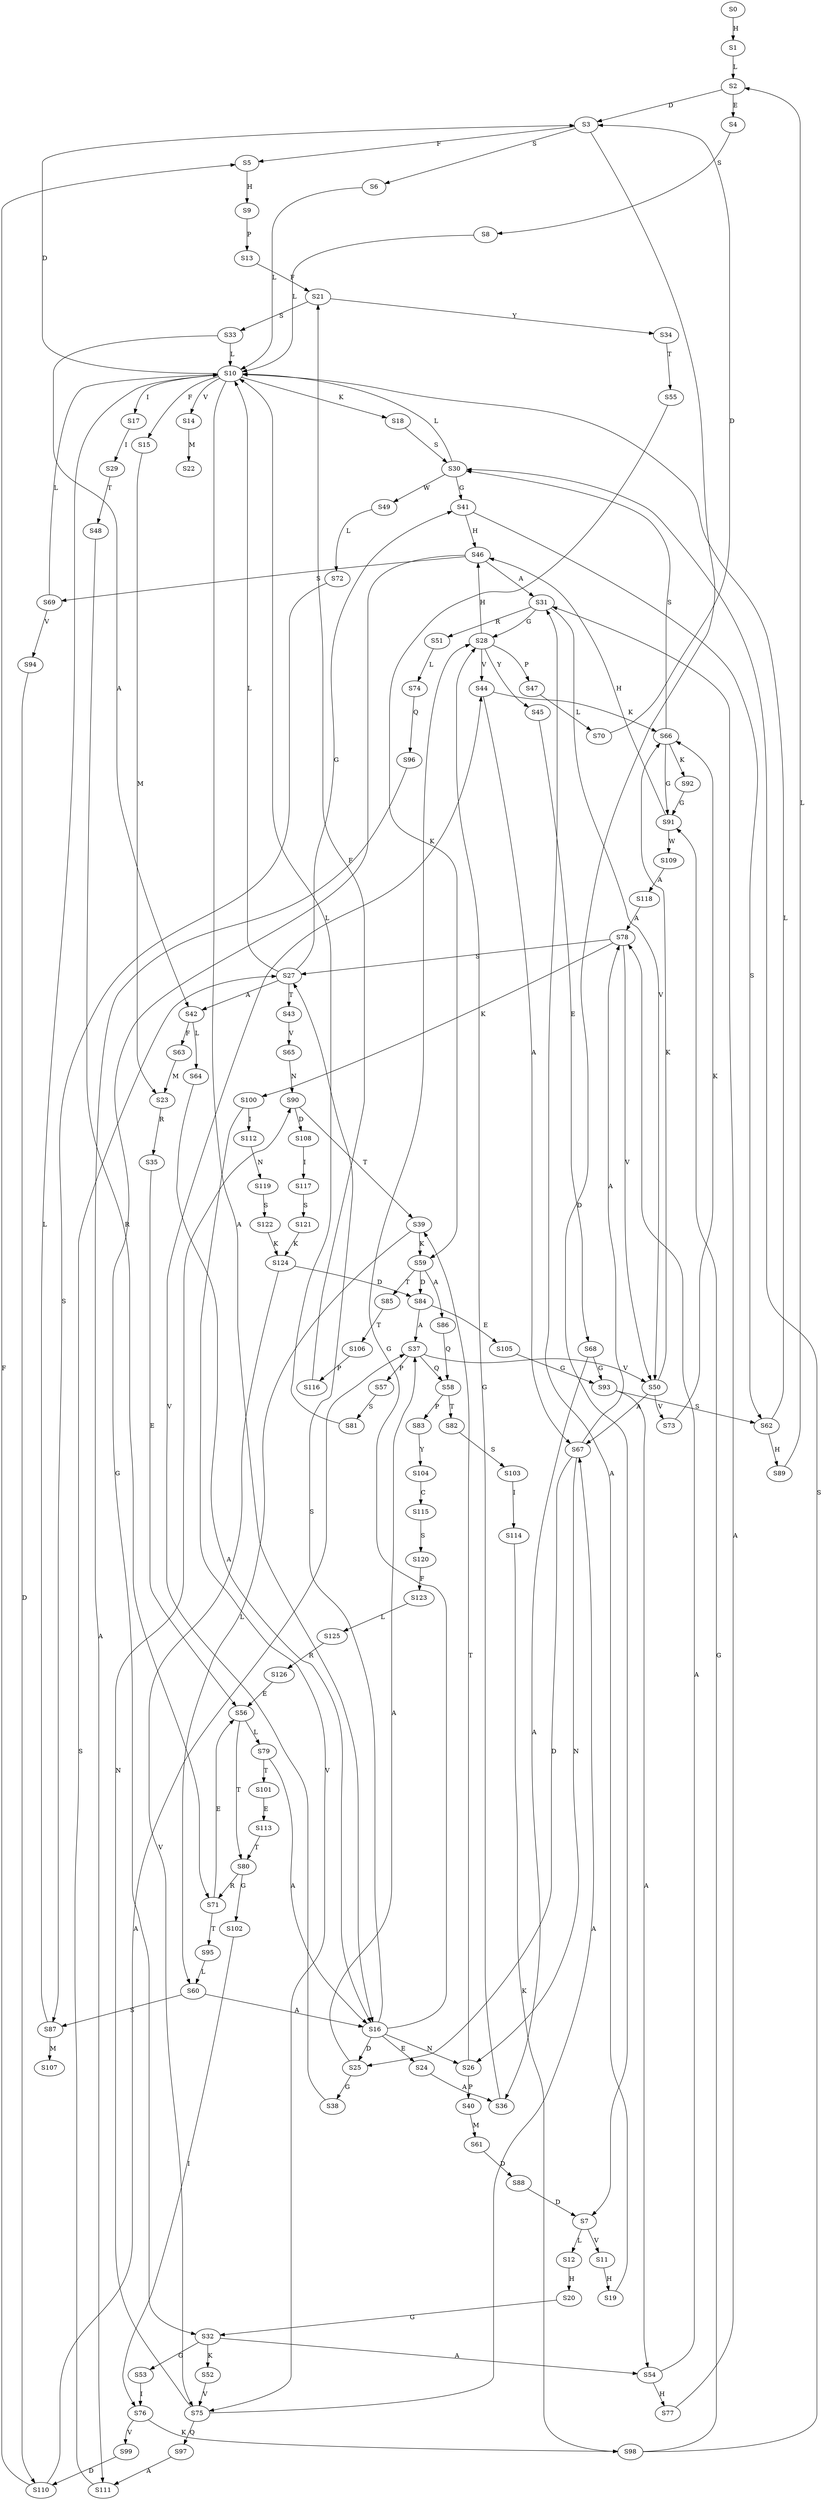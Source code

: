 strict digraph  {
	S0 -> S1 [ label = H ];
	S1 -> S2 [ label = L ];
	S2 -> S3 [ label = D ];
	S2 -> S4 [ label = E ];
	S3 -> S5 [ label = F ];
	S3 -> S6 [ label = S ];
	S3 -> S7 [ label = D ];
	S4 -> S8 [ label = S ];
	S5 -> S9 [ label = H ];
	S6 -> S10 [ label = L ];
	S7 -> S11 [ label = V ];
	S7 -> S12 [ label = L ];
	S8 -> S10 [ label = L ];
	S9 -> S13 [ label = P ];
	S10 -> S14 [ label = V ];
	S10 -> S15 [ label = F ];
	S10 -> S3 [ label = D ];
	S10 -> S16 [ label = A ];
	S10 -> S17 [ label = I ];
	S10 -> S18 [ label = K ];
	S11 -> S19 [ label = H ];
	S12 -> S20 [ label = H ];
	S13 -> S21 [ label = F ];
	S14 -> S22 [ label = M ];
	S15 -> S23 [ label = M ];
	S16 -> S24 [ label = E ];
	S16 -> S25 [ label = D ];
	S16 -> S26 [ label = N ];
	S16 -> S27 [ label = S ];
	S16 -> S28 [ label = G ];
	S17 -> S29 [ label = I ];
	S18 -> S30 [ label = S ];
	S19 -> S31 [ label = A ];
	S20 -> S32 [ label = G ];
	S21 -> S33 [ label = S ];
	S21 -> S34 [ label = Y ];
	S23 -> S35 [ label = R ];
	S24 -> S36 [ label = A ];
	S25 -> S37 [ label = A ];
	S25 -> S38 [ label = G ];
	S26 -> S39 [ label = T ];
	S26 -> S40 [ label = P ];
	S27 -> S41 [ label = G ];
	S27 -> S10 [ label = L ];
	S27 -> S42 [ label = A ];
	S27 -> S43 [ label = T ];
	S28 -> S44 [ label = V ];
	S28 -> S45 [ label = Y ];
	S28 -> S46 [ label = H ];
	S28 -> S47 [ label = P ];
	S29 -> S48 [ label = T ];
	S30 -> S49 [ label = W ];
	S30 -> S41 [ label = G ];
	S30 -> S10 [ label = L ];
	S31 -> S28 [ label = G ];
	S31 -> S50 [ label = V ];
	S31 -> S51 [ label = R ];
	S32 -> S52 [ label = K ];
	S32 -> S53 [ label = G ];
	S32 -> S54 [ label = A ];
	S33 -> S10 [ label = L ];
	S33 -> S42 [ label = A ];
	S34 -> S55 [ label = T ];
	S35 -> S56 [ label = E ];
	S36 -> S28 [ label = G ];
	S37 -> S57 [ label = P ];
	S37 -> S50 [ label = V ];
	S37 -> S58 [ label = Q ];
	S38 -> S44 [ label = V ];
	S39 -> S59 [ label = K ];
	S39 -> S60 [ label = L ];
	S40 -> S61 [ label = M ];
	S41 -> S46 [ label = H ];
	S41 -> S62 [ label = S ];
	S42 -> S63 [ label = F ];
	S42 -> S64 [ label = L ];
	S43 -> S65 [ label = V ];
	S44 -> S66 [ label = K ];
	S44 -> S67 [ label = A ];
	S45 -> S68 [ label = E ];
	S46 -> S69 [ label = S ];
	S46 -> S32 [ label = G ];
	S46 -> S31 [ label = A ];
	S47 -> S70 [ label = L ];
	S48 -> S71 [ label = R ];
	S49 -> S72 [ label = L ];
	S50 -> S66 [ label = K ];
	S50 -> S67 [ label = A ];
	S50 -> S73 [ label = V ];
	S51 -> S74 [ label = L ];
	S52 -> S75 [ label = V ];
	S53 -> S76 [ label = I ];
	S54 -> S77 [ label = H ];
	S54 -> S78 [ label = A ];
	S55 -> S59 [ label = K ];
	S56 -> S79 [ label = L ];
	S56 -> S80 [ label = T ];
	S57 -> S81 [ label = S ];
	S58 -> S82 [ label = T ];
	S58 -> S83 [ label = P ];
	S59 -> S84 [ label = D ];
	S59 -> S85 [ label = T ];
	S59 -> S86 [ label = A ];
	S60 -> S16 [ label = A ];
	S60 -> S87 [ label = S ];
	S61 -> S88 [ label = D ];
	S62 -> S10 [ label = L ];
	S62 -> S89 [ label = H ];
	S63 -> S23 [ label = M ];
	S64 -> S16 [ label = A ];
	S65 -> S90 [ label = N ];
	S66 -> S91 [ label = G ];
	S66 -> S92 [ label = K ];
	S66 -> S30 [ label = S ];
	S67 -> S26 [ label = N ];
	S67 -> S78 [ label = A ];
	S67 -> S25 [ label = D ];
	S68 -> S93 [ label = G ];
	S68 -> S36 [ label = A ];
	S69 -> S10 [ label = L ];
	S69 -> S94 [ label = V ];
	S70 -> S3 [ label = D ];
	S71 -> S95 [ label = T ];
	S71 -> S56 [ label = E ];
	S72 -> S87 [ label = S ];
	S73 -> S66 [ label = K ];
	S74 -> S96 [ label = Q ];
	S75 -> S90 [ label = N ];
	S75 -> S97 [ label = Q ];
	S75 -> S67 [ label = A ];
	S76 -> S98 [ label = K ];
	S76 -> S99 [ label = V ];
	S77 -> S31 [ label = A ];
	S78 -> S100 [ label = K ];
	S78 -> S27 [ label = S ];
	S78 -> S50 [ label = V ];
	S79 -> S16 [ label = A ];
	S79 -> S101 [ label = T ];
	S80 -> S71 [ label = R ];
	S80 -> S102 [ label = G ];
	S81 -> S10 [ label = L ];
	S82 -> S103 [ label = S ];
	S83 -> S104 [ label = Y ];
	S84 -> S37 [ label = A ];
	S84 -> S105 [ label = E ];
	S85 -> S106 [ label = T ];
	S86 -> S58 [ label = Q ];
	S87 -> S107 [ label = M ];
	S87 -> S10 [ label = L ];
	S88 -> S7 [ label = D ];
	S89 -> S2 [ label = L ];
	S90 -> S39 [ label = T ];
	S90 -> S108 [ label = D ];
	S91 -> S109 [ label = W ];
	S91 -> S46 [ label = H ];
	S92 -> S91 [ label = G ];
	S93 -> S54 [ label = A ];
	S93 -> S62 [ label = S ];
	S94 -> S110 [ label = D ];
	S95 -> S60 [ label = L ];
	S96 -> S111 [ label = A ];
	S97 -> S111 [ label = A ];
	S98 -> S91 [ label = G ];
	S98 -> S30 [ label = S ];
	S99 -> S110 [ label = D ];
	S100 -> S75 [ label = V ];
	S100 -> S112 [ label = I ];
	S101 -> S113 [ label = E ];
	S102 -> S76 [ label = I ];
	S103 -> S114 [ label = I ];
	S104 -> S115 [ label = C ];
	S105 -> S93 [ label = G ];
	S106 -> S116 [ label = P ];
	S108 -> S117 [ label = I ];
	S109 -> S118 [ label = A ];
	S110 -> S5 [ label = F ];
	S110 -> S37 [ label = A ];
	S111 -> S27 [ label = S ];
	S112 -> S119 [ label = N ];
	S113 -> S80 [ label = T ];
	S114 -> S98 [ label = K ];
	S115 -> S120 [ label = S ];
	S116 -> S21 [ label = F ];
	S117 -> S121 [ label = S ];
	S118 -> S78 [ label = A ];
	S119 -> S122 [ label = S ];
	S120 -> S123 [ label = F ];
	S121 -> S124 [ label = K ];
	S122 -> S124 [ label = K ];
	S123 -> S125 [ label = L ];
	S124 -> S84 [ label = D ];
	S124 -> S75 [ label = V ];
	S125 -> S126 [ label = R ];
	S126 -> S56 [ label = E ];
}
